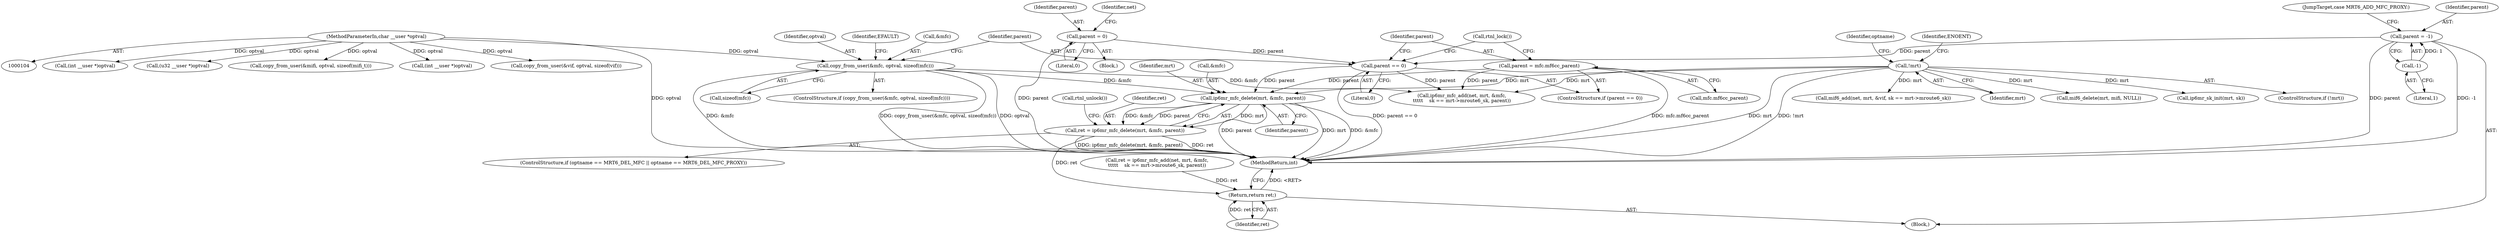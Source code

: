 digraph "0_linux_99253eb750fda6a644d5188fb26c43bad8d5a745_0@API" {
"1000306" [label="(Call,ip6mr_mfc_delete(mrt, &mfc, parent))"];
"1000141" [label="(Call,!mrt)"];
"1000277" [label="(Call,copy_from_user(&mfc, optval, sizeof(mfc)))"];
"1000107" [label="(MethodParameterIn,char __user *optval)"];
"1000290" [label="(Call,parent = mfc.mf6cc_parent)"];
"1000287" [label="(Call,parent == 0)"];
"1000262" [label="(Call,parent = -1)"];
"1000264" [label="(Call,-1)"];
"1000112" [label="(Call,parent = 0)"];
"1000304" [label="(Call,ret = ip6mr_mfc_delete(mrt, &mfc, parent))"];
"1000326" [label="(Return,return ret;)"];
"1000306" [label="(Call,ip6mr_mfc_delete(mrt, &mfc, parent))"];
"1000218" [label="(Call,mif6_add(net, mrt, &vif, sk == mrt->mroute6_sk))"];
"1000142" [label="(Identifier,mrt)"];
"1000253" [label="(Call,mif6_delete(mrt, mifi, NULL))"];
"1000314" [label="(Call,ip6mr_mfc_add(net, mrt, &mfc,\n\t\t\t\t\t    sk == mrt->mroute6_sk, parent))"];
"1000369" [label="(Call,(int __user *)optval)"];
"1000291" [label="(Identifier,parent)"];
"1000264" [label="(Call,-1)"];
"1000113" [label="(Identifier,parent)"];
"1000310" [label="(Identifier,parent)"];
"1000265" [label="(Literal,1)"];
"1000114" [label="(Literal,0)"];
"1000295" [label="(Call,rtnl_lock())"];
"1000169" [label="(Block,)"];
"1000286" [label="(ControlStructure,if (parent == 0))"];
"1000325" [label="(Call,rtnl_unlock())"];
"1000307" [label="(Identifier,mrt)"];
"1000266" [label="(JumpTarget,case MRT6_ADD_MFC_PROXY:)"];
"1000418" [label="(Call,(u32 __user *)optval)"];
"1000120" [label="(Identifier,net)"];
"1000288" [label="(Identifier,parent)"];
"1000262" [label="(Call,parent = -1)"];
"1000263" [label="(Identifier,parent)"];
"1000281" [label="(Call,sizeof(mfc))"];
"1000180" [label="(Call,ip6mr_sk_init(mrt, sk))"];
"1000312" [label="(Call,ret = ip6mr_mfc_add(net, mrt, &mfc,\n\t\t\t\t\t    sk == mrt->mroute6_sk, parent))"];
"1000326" [label="(Return,return ret;)"];
"1000276" [label="(ControlStructure,if (copy_from_user(&mfc, optval, sizeof(mfc))))"];
"1000140" [label="(ControlStructure,if (!mrt))"];
"1000296" [label="(ControlStructure,if (optname == MRT6_DEL_MFC || optname == MRT6_DEL_MFC_PROXY))"];
"1000289" [label="(Literal,0)"];
"1000241" [label="(Call,copy_from_user(&mifi, optval, sizeof(mifi_t)))"];
"1000292" [label="(Call,mfc.mf6cc_parent)"];
"1000280" [label="(Identifier,optval)"];
"1000141" [label="(Call,!mrt)"];
"1000287" [label="(Call,parent == 0)"];
"1000470" [label="(MethodReturn,int)"];
"1000308" [label="(Call,&mfc)"];
"1000277" [label="(Call,copy_from_user(&mfc, optval, sizeof(mfc)))"];
"1000304" [label="(Call,ret = ip6mr_mfc_delete(mrt, &mfc, parent))"];
"1000107" [label="(MethodParameterIn,char __user *optval)"];
"1000109" [label="(Block,)"];
"1000327" [label="(Identifier,ret)"];
"1000285" [label="(Identifier,EFAULT)"];
"1000278" [label="(Call,&mfc)"];
"1000342" [label="(Call,(int __user *)optval)"];
"1000112" [label="(Call,parent = 0)"];
"1000197" [label="(Call,copy_from_user(&vif, optval, sizeof(vif)))"];
"1000148" [label="(Identifier,optname)"];
"1000290" [label="(Call,parent = mfc.mf6cc_parent)"];
"1000305" [label="(Identifier,ret)"];
"1000145" [label="(Identifier,ENOENT)"];
"1000306" -> "1000304"  [label="AST: "];
"1000306" -> "1000310"  [label="CFG: "];
"1000307" -> "1000306"  [label="AST: "];
"1000308" -> "1000306"  [label="AST: "];
"1000310" -> "1000306"  [label="AST: "];
"1000304" -> "1000306"  [label="CFG: "];
"1000306" -> "1000470"  [label="DDG: parent"];
"1000306" -> "1000470"  [label="DDG: mrt"];
"1000306" -> "1000470"  [label="DDG: &mfc"];
"1000306" -> "1000304"  [label="DDG: mrt"];
"1000306" -> "1000304"  [label="DDG: &mfc"];
"1000306" -> "1000304"  [label="DDG: parent"];
"1000141" -> "1000306"  [label="DDG: mrt"];
"1000277" -> "1000306"  [label="DDG: &mfc"];
"1000290" -> "1000306"  [label="DDG: parent"];
"1000287" -> "1000306"  [label="DDG: parent"];
"1000141" -> "1000140"  [label="AST: "];
"1000141" -> "1000142"  [label="CFG: "];
"1000142" -> "1000141"  [label="AST: "];
"1000145" -> "1000141"  [label="CFG: "];
"1000148" -> "1000141"  [label="CFG: "];
"1000141" -> "1000470"  [label="DDG: mrt"];
"1000141" -> "1000470"  [label="DDG: !mrt"];
"1000141" -> "1000180"  [label="DDG: mrt"];
"1000141" -> "1000218"  [label="DDG: mrt"];
"1000141" -> "1000253"  [label="DDG: mrt"];
"1000141" -> "1000314"  [label="DDG: mrt"];
"1000277" -> "1000276"  [label="AST: "];
"1000277" -> "1000281"  [label="CFG: "];
"1000278" -> "1000277"  [label="AST: "];
"1000280" -> "1000277"  [label="AST: "];
"1000281" -> "1000277"  [label="AST: "];
"1000285" -> "1000277"  [label="CFG: "];
"1000288" -> "1000277"  [label="CFG: "];
"1000277" -> "1000470"  [label="DDG: optval"];
"1000277" -> "1000470"  [label="DDG: &mfc"];
"1000277" -> "1000470"  [label="DDG: copy_from_user(&mfc, optval, sizeof(mfc))"];
"1000107" -> "1000277"  [label="DDG: optval"];
"1000277" -> "1000314"  [label="DDG: &mfc"];
"1000107" -> "1000104"  [label="AST: "];
"1000107" -> "1000470"  [label="DDG: optval"];
"1000107" -> "1000197"  [label="DDG: optval"];
"1000107" -> "1000241"  [label="DDG: optval"];
"1000107" -> "1000342"  [label="DDG: optval"];
"1000107" -> "1000369"  [label="DDG: optval"];
"1000107" -> "1000418"  [label="DDG: optval"];
"1000290" -> "1000286"  [label="AST: "];
"1000290" -> "1000292"  [label="CFG: "];
"1000291" -> "1000290"  [label="AST: "];
"1000292" -> "1000290"  [label="AST: "];
"1000295" -> "1000290"  [label="CFG: "];
"1000290" -> "1000470"  [label="DDG: mfc.mf6cc_parent"];
"1000290" -> "1000314"  [label="DDG: parent"];
"1000287" -> "1000286"  [label="AST: "];
"1000287" -> "1000289"  [label="CFG: "];
"1000288" -> "1000287"  [label="AST: "];
"1000289" -> "1000287"  [label="AST: "];
"1000291" -> "1000287"  [label="CFG: "];
"1000295" -> "1000287"  [label="CFG: "];
"1000287" -> "1000470"  [label="DDG: parent == 0"];
"1000262" -> "1000287"  [label="DDG: parent"];
"1000112" -> "1000287"  [label="DDG: parent"];
"1000287" -> "1000314"  [label="DDG: parent"];
"1000262" -> "1000169"  [label="AST: "];
"1000262" -> "1000264"  [label="CFG: "];
"1000263" -> "1000262"  [label="AST: "];
"1000264" -> "1000262"  [label="AST: "];
"1000266" -> "1000262"  [label="CFG: "];
"1000262" -> "1000470"  [label="DDG: parent"];
"1000262" -> "1000470"  [label="DDG: -1"];
"1000264" -> "1000262"  [label="DDG: 1"];
"1000264" -> "1000265"  [label="CFG: "];
"1000265" -> "1000264"  [label="AST: "];
"1000112" -> "1000109"  [label="AST: "];
"1000112" -> "1000114"  [label="CFG: "];
"1000113" -> "1000112"  [label="AST: "];
"1000114" -> "1000112"  [label="AST: "];
"1000120" -> "1000112"  [label="CFG: "];
"1000112" -> "1000470"  [label="DDG: parent"];
"1000304" -> "1000296"  [label="AST: "];
"1000305" -> "1000304"  [label="AST: "];
"1000325" -> "1000304"  [label="CFG: "];
"1000304" -> "1000470"  [label="DDG: ret"];
"1000304" -> "1000470"  [label="DDG: ip6mr_mfc_delete(mrt, &mfc, parent)"];
"1000304" -> "1000326"  [label="DDG: ret"];
"1000326" -> "1000169"  [label="AST: "];
"1000326" -> "1000327"  [label="CFG: "];
"1000327" -> "1000326"  [label="AST: "];
"1000470" -> "1000326"  [label="CFG: "];
"1000326" -> "1000470"  [label="DDG: <RET>"];
"1000327" -> "1000326"  [label="DDG: ret"];
"1000312" -> "1000326"  [label="DDG: ret"];
}
